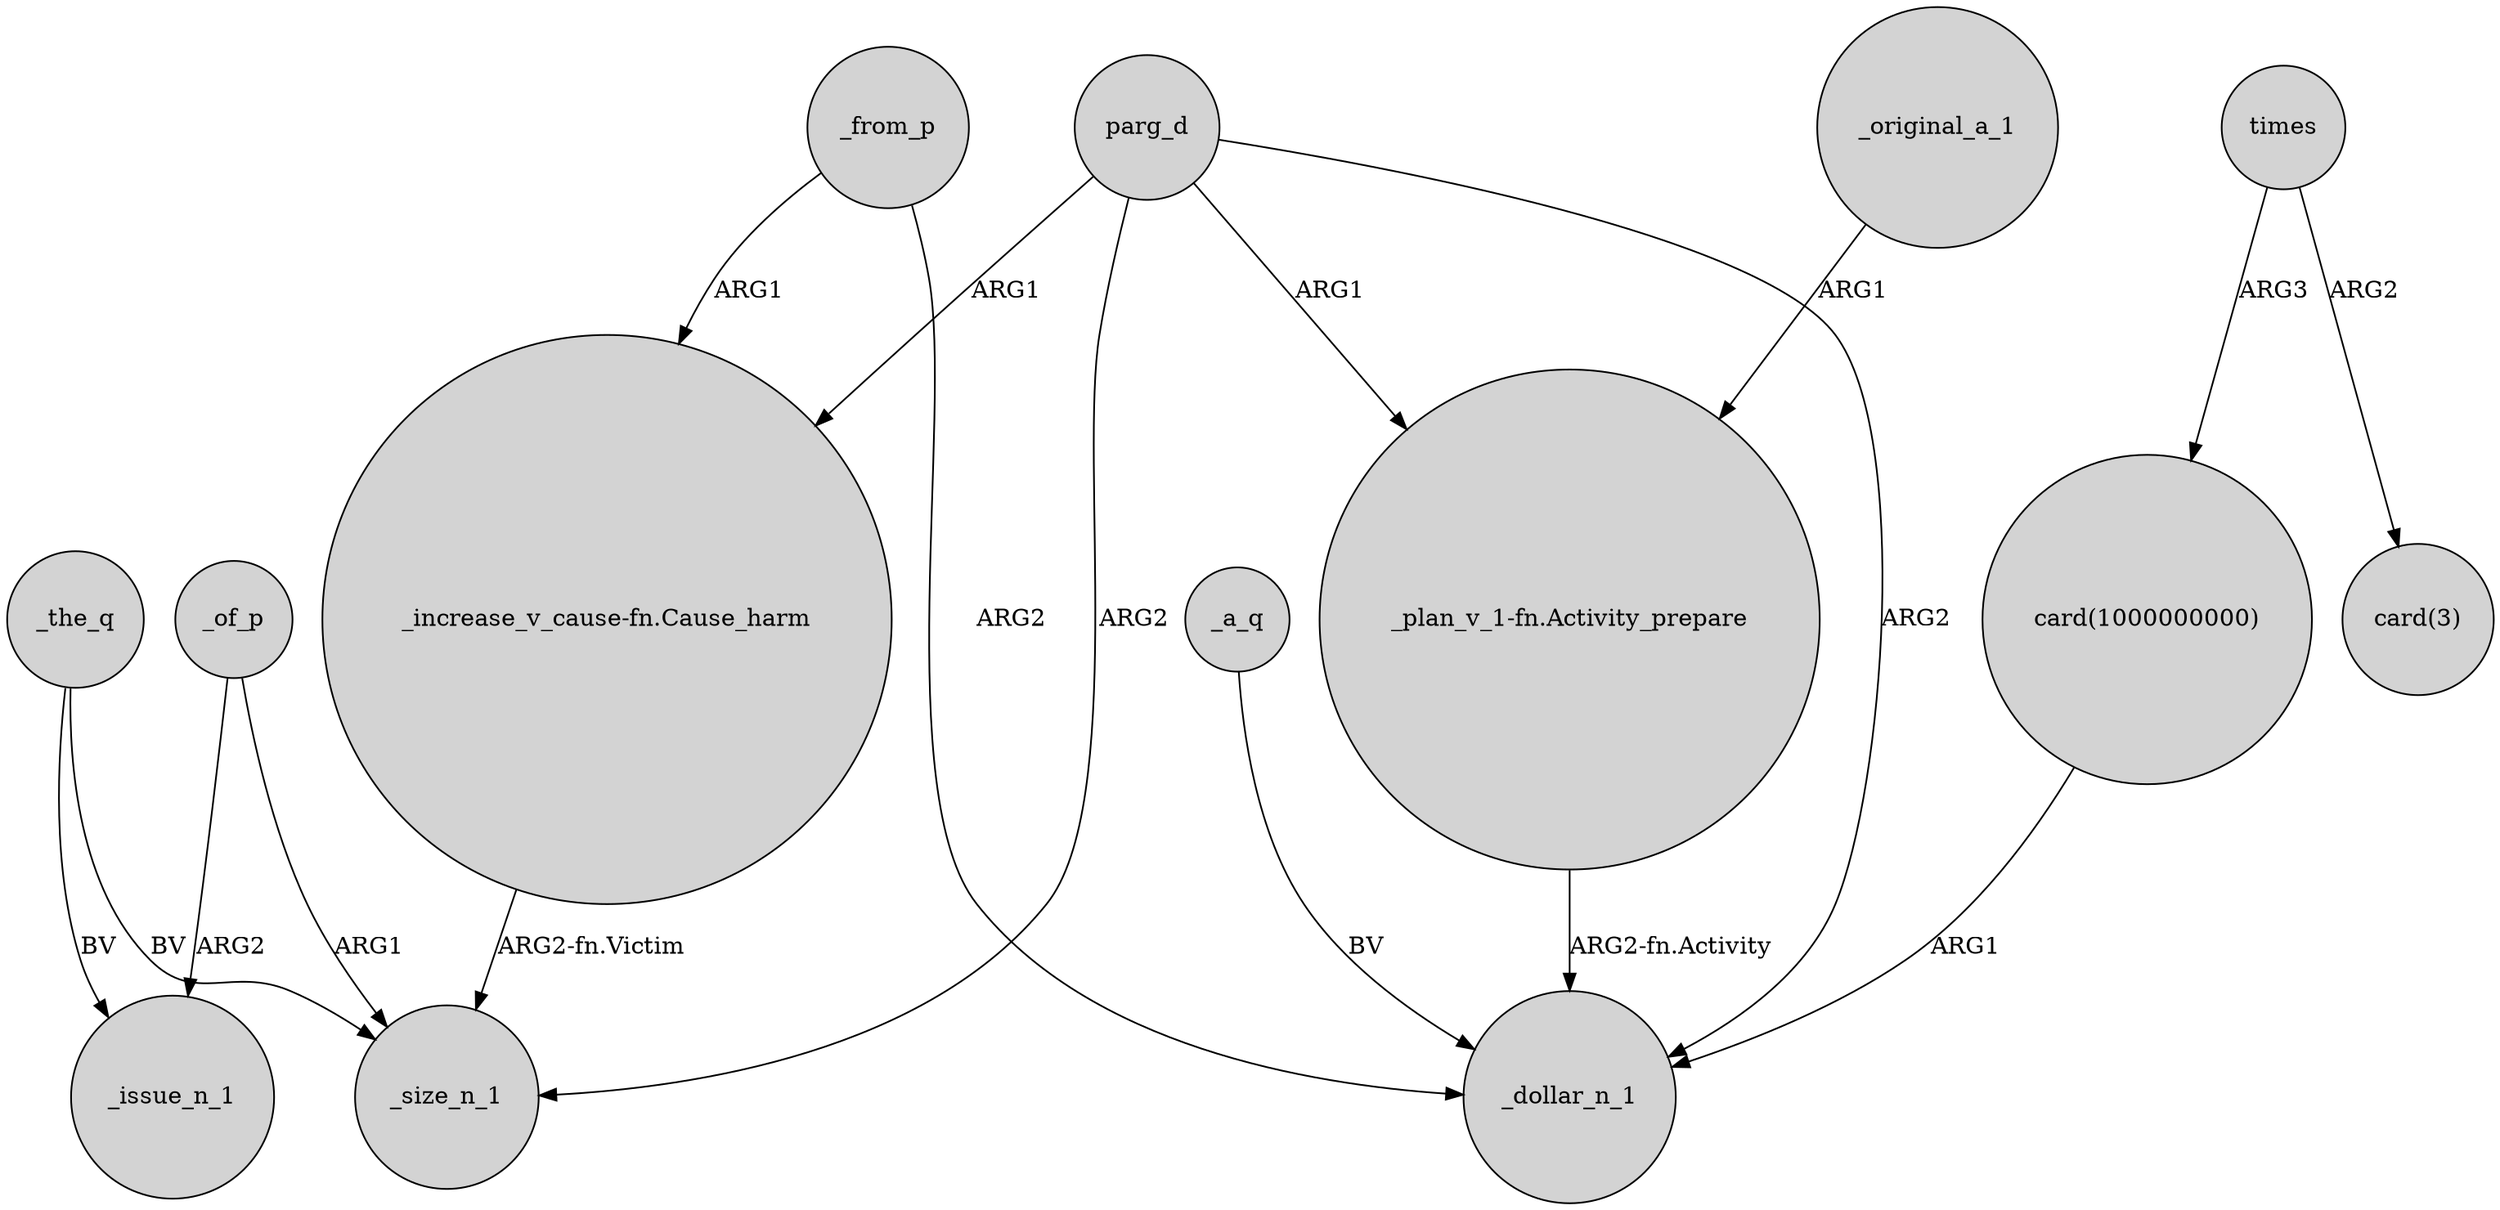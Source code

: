 digraph {
	node [shape=circle style=filled]
	"_increase_v_cause-fn.Cause_harm" -> _size_n_1 [label="ARG2-fn.Victim"]
	"card(1000000000)" -> _dollar_n_1 [label=ARG1]
	parg_d -> _dollar_n_1 [label=ARG2]
	times -> "card(3)" [label=ARG2]
	_original_a_1 -> "_plan_v_1-fn.Activity_prepare" [label=ARG1]
	parg_d -> "_increase_v_cause-fn.Cause_harm" [label=ARG1]
	_a_q -> _dollar_n_1 [label=BV]
	times -> "card(1000000000)" [label=ARG3]
	"_plan_v_1-fn.Activity_prepare" -> _dollar_n_1 [label="ARG2-fn.Activity"]
	parg_d -> "_plan_v_1-fn.Activity_prepare" [label=ARG1]
	_from_p -> "_increase_v_cause-fn.Cause_harm" [label=ARG1]
	_the_q -> _size_n_1 [label=BV]
	_from_p -> _dollar_n_1 [label=ARG2]
	_of_p -> _issue_n_1 [label=ARG2]
	_of_p -> _size_n_1 [label=ARG1]
	parg_d -> _size_n_1 [label=ARG2]
	_the_q -> _issue_n_1 [label=BV]
}

